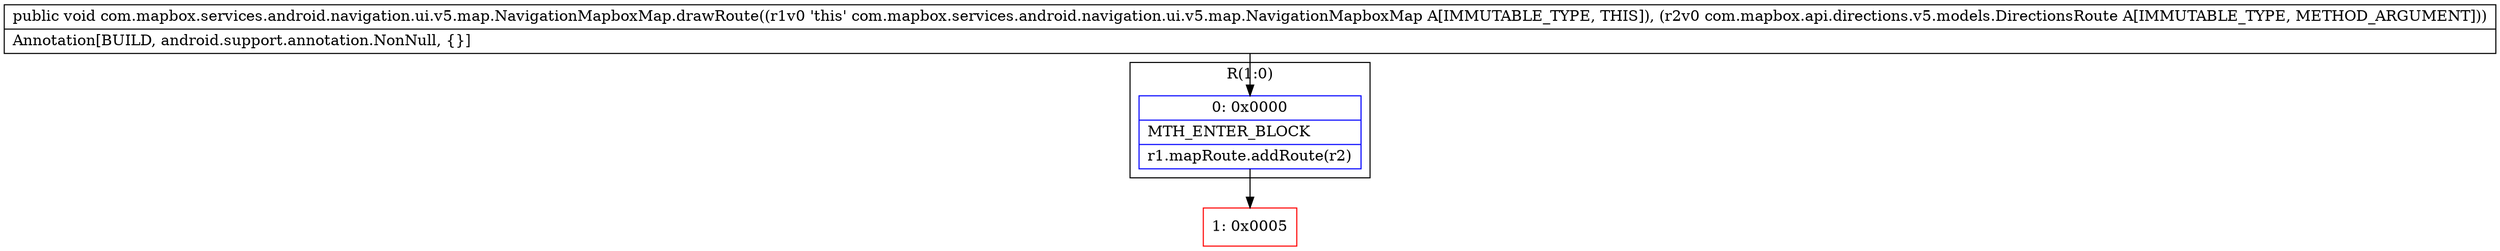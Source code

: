 digraph "CFG forcom.mapbox.services.android.navigation.ui.v5.map.NavigationMapboxMap.drawRoute(Lcom\/mapbox\/api\/directions\/v5\/models\/DirectionsRoute;)V" {
subgraph cluster_Region_942285601 {
label = "R(1:0)";
node [shape=record,color=blue];
Node_0 [shape=record,label="{0\:\ 0x0000|MTH_ENTER_BLOCK\l|r1.mapRoute.addRoute(r2)\l}"];
}
Node_1 [shape=record,color=red,label="{1\:\ 0x0005}"];
MethodNode[shape=record,label="{public void com.mapbox.services.android.navigation.ui.v5.map.NavigationMapboxMap.drawRoute((r1v0 'this' com.mapbox.services.android.navigation.ui.v5.map.NavigationMapboxMap A[IMMUTABLE_TYPE, THIS]), (r2v0 com.mapbox.api.directions.v5.models.DirectionsRoute A[IMMUTABLE_TYPE, METHOD_ARGUMENT]))  | Annotation[BUILD, android.support.annotation.NonNull, \{\}]\l}"];
MethodNode -> Node_0;
Node_0 -> Node_1;
}

